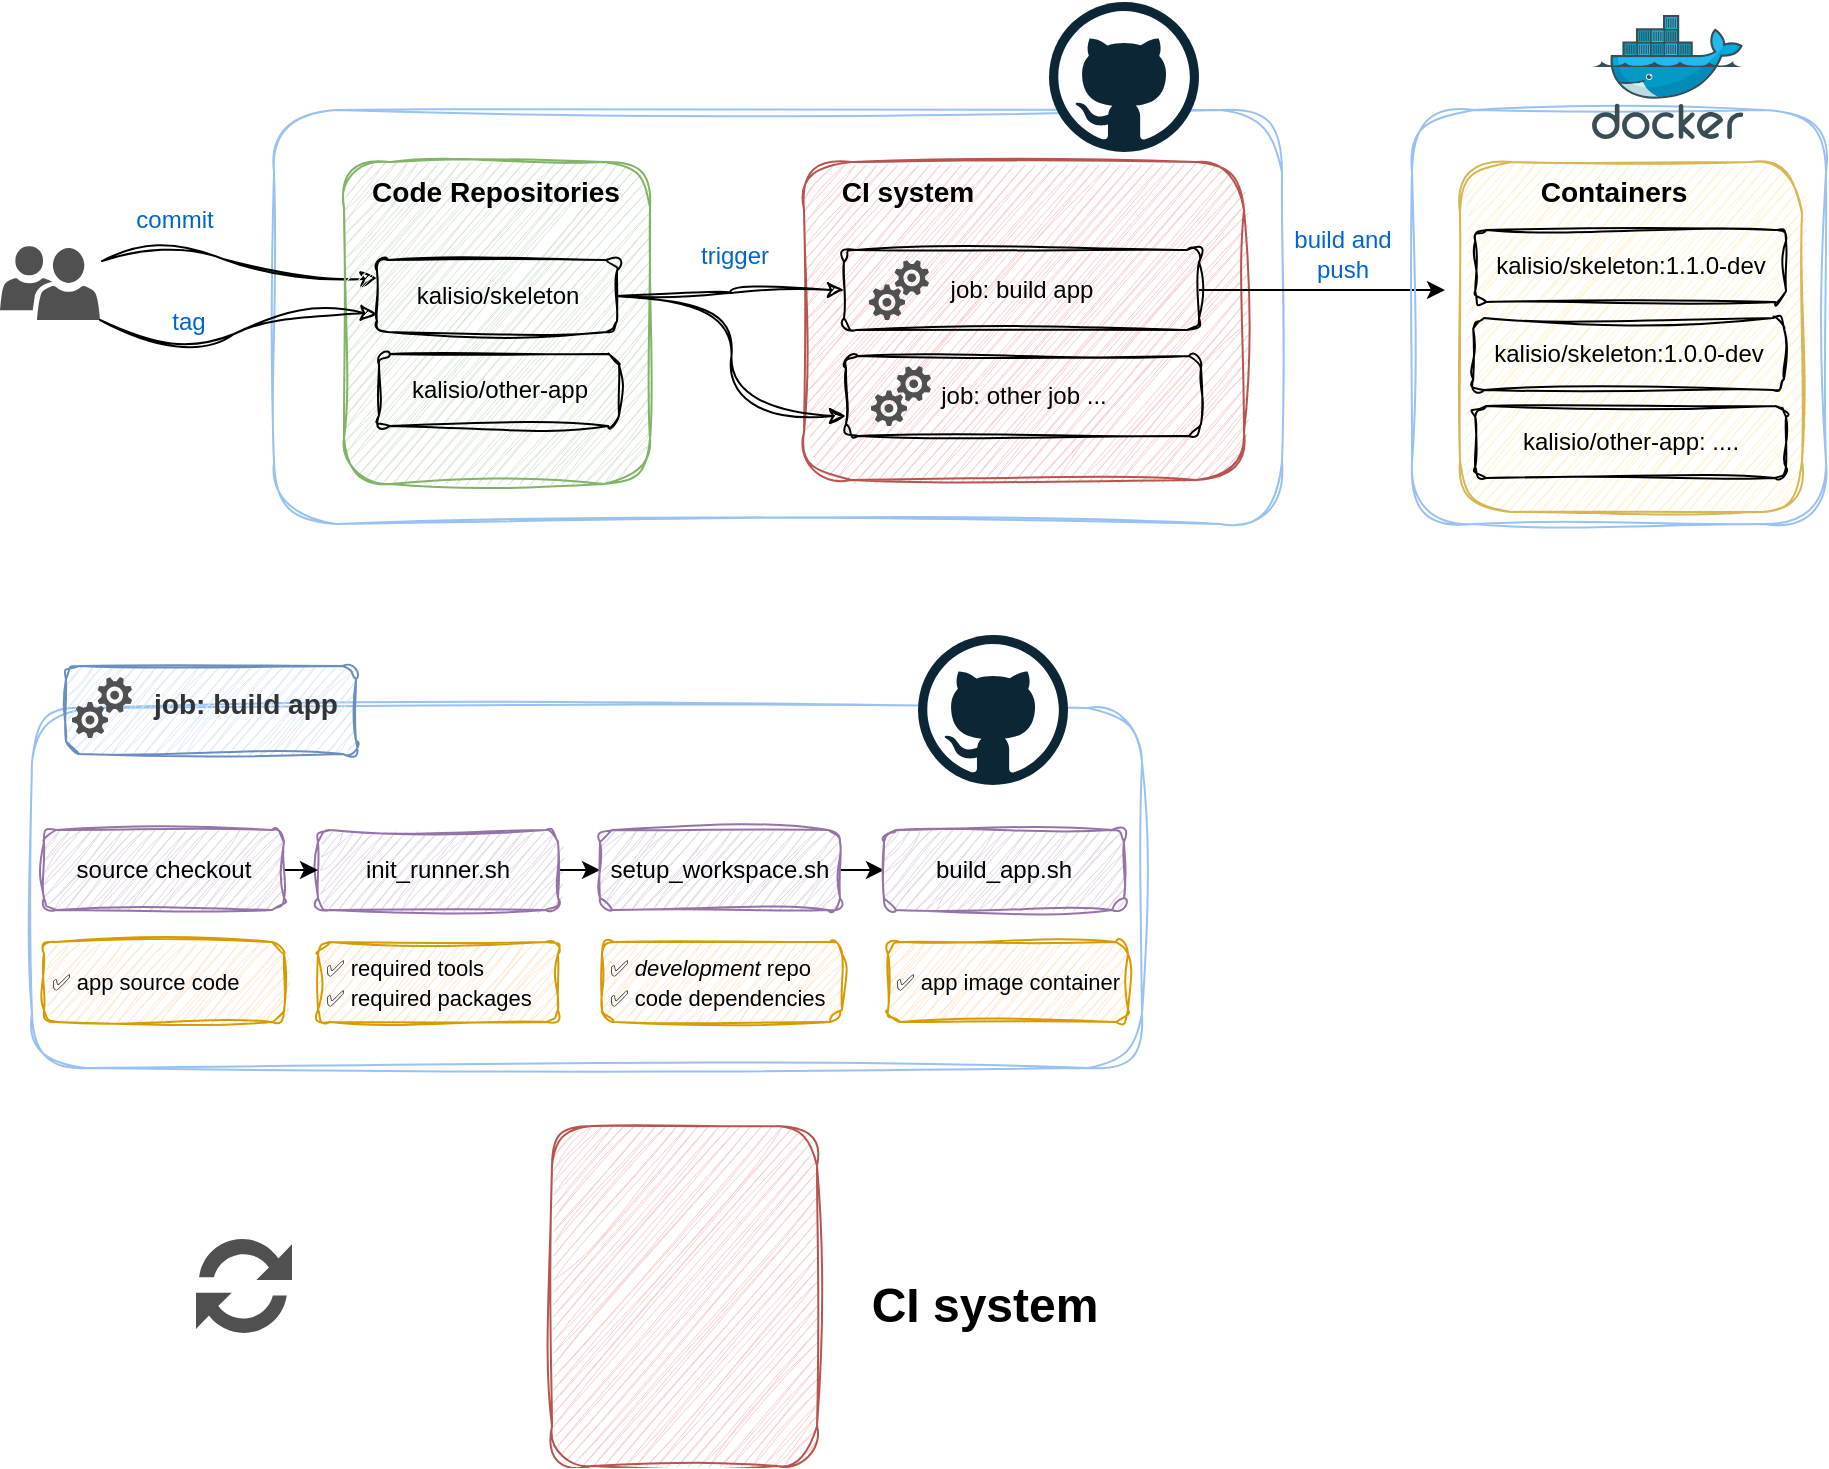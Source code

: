 <mxfile version="26.0.7">
  <diagram name="Page-1" id="pev5Oz-PPa5JXe0K3sz2">
    <mxGraphModel dx="1135" dy="694" grid="0" gridSize="10" guides="1" tooltips="1" connect="1" arrows="1" fold="1" page="1" pageScale="1" pageWidth="827" pageHeight="1169" math="0" shadow="0">
      <root>
        <mxCell id="0" />
        <mxCell id="1" parent="0" />
        <mxCell id="-35BRgZi3YAYR7ZQxQDb-49" value="" style="rounded=1;whiteSpace=wrap;html=1;sketch=1;curveFitting=1;jiggle=2;fillStyle=hachure;fillColor=none;strokeColor=light-dark(#99c1f1, #5c79a3);" vertex="1" parent="1">
          <mxGeometry x="25" y="433" width="555" height="180" as="geometry" />
        </mxCell>
        <mxCell id="-35BRgZi3YAYR7ZQxQDb-6" value="" style="rounded=1;whiteSpace=wrap;html=1;sketch=1;curveFitting=1;jiggle=2;fillStyle=hachure;fillColor=none;strokeColor=light-dark(#99c1f1, #5c79a3);" vertex="1" parent="1">
          <mxGeometry x="146" y="134" width="504" height="207" as="geometry" />
        </mxCell>
        <mxCell id="-35BRgZi3YAYR7ZQxQDb-5" value="" style="dashed=0;outlineConnect=0;html=1;align=center;labelPosition=center;verticalLabelPosition=bottom;verticalAlign=top;shape=mxgraph.weblogos.github" vertex="1" parent="1">
          <mxGeometry x="533.5" y="80" width="75" height="75" as="geometry" />
        </mxCell>
        <mxCell id="-35BRgZi3YAYR7ZQxQDb-10" value="" style="rounded=1;whiteSpace=wrap;html=1;sketch=1;curveFitting=1;jiggle=2;fillStyle=hachure;fillColor=#f8cecc;strokeColor=#b85450;" vertex="1" parent="1">
          <mxGeometry x="285" y="642" width="132.5" height="170" as="geometry" />
        </mxCell>
        <mxCell id="-35BRgZi3YAYR7ZQxQDb-12" value="&lt;h1&gt;CI system&lt;/h1&gt;" style="text;html=1;align=center;verticalAlign=middle;resizable=0;points=[];autosize=1;strokeColor=none;fillColor=none;" vertex="1" parent="1">
          <mxGeometry x="431" y="697" width="140" height="70" as="geometry" />
        </mxCell>
        <mxCell id="-35BRgZi3YAYR7ZQxQDb-13" value="" style="curved=1;endArrow=classic;html=1;rounded=0;entryX=0;entryY=0.25;entryDx=0;entryDy=0;exitX=1.02;exitY=0.203;exitDx=0;exitDy=0;exitPerimeter=0;sketch=1;curveFitting=1;jiggle=2;" edge="1" parent="1" source="-35BRgZi3YAYR7ZQxQDb-18" target="-35BRgZi3YAYR7ZQxQDb-30">
          <mxGeometry width="50" height="50" relative="1" as="geometry">
            <mxPoint x="64" y="113" as="sourcePoint" />
            <mxPoint x="120" y="155" as="targetPoint" />
            <Array as="points">
              <mxPoint x="86" y="196" />
              <mxPoint x="155" y="221" />
            </Array>
          </mxGeometry>
        </mxCell>
        <mxCell id="-35BRgZi3YAYR7ZQxQDb-55" style="edgeStyle=orthogonalEdgeStyle;rounded=0;orthogonalLoop=1;jettySize=auto;html=1;exitX=1;exitY=0.5;exitDx=0;exitDy=0;" edge="1" parent="1" source="-35BRgZi3YAYR7ZQxQDb-16" target="-35BRgZi3YAYR7ZQxQDb-53">
          <mxGeometry relative="1" as="geometry" />
        </mxCell>
        <mxCell id="-35BRgZi3YAYR7ZQxQDb-16" value="init_runner.sh" style="rounded=1;whiteSpace=wrap;html=1;fillColor=#e1d5e7;strokeColor=#9673a6;fillStyle=hatch;sketch=1;curveFitting=1;jiggle=2;" vertex="1" parent="1">
          <mxGeometry x="168" y="494" width="120" height="40" as="geometry" />
        </mxCell>
        <mxCell id="-35BRgZi3YAYR7ZQxQDb-18" value="" style="pointerEvents=1;shadow=0;dashed=0;html=1;strokeColor=none;labelPosition=center;verticalLabelPosition=bottom;verticalAlign=top;align=center;fillColor=#505050;shape=mxgraph.mscae.intune.user_group;" vertex="1" parent="1">
          <mxGeometry x="9" y="202" width="50" height="37" as="geometry" />
        </mxCell>
        <mxCell id="-35BRgZi3YAYR7ZQxQDb-19" value="" style="sketch=0;pointerEvents=1;shadow=0;dashed=0;html=1;strokeColor=none;labelPosition=center;verticalLabelPosition=bottom;verticalAlign=top;align=center;fillColor=#505050;shape=mxgraph.mscae.intune.update" vertex="1" parent="1">
          <mxGeometry x="107" y="697" width="48" height="50" as="geometry" />
        </mxCell>
        <mxCell id="-35BRgZi3YAYR7ZQxQDb-21" value="" style="rounded=1;whiteSpace=wrap;html=1;fillColor=#d5e8d4;strokeColor=#82b366;fillStyle=hatch;sketch=1;curveFitting=1;jiggle=2;" vertex="1" parent="1">
          <mxGeometry x="181" y="160" width="153" height="161" as="geometry" />
        </mxCell>
        <mxCell id="-35BRgZi3YAYR7ZQxQDb-23" value="&lt;h3&gt;Code Repositories&lt;/h3&gt;" style="text;html=1;align=center;verticalAlign=middle;whiteSpace=wrap;rounded=0;" vertex="1" parent="1">
          <mxGeometry x="190" y="160" width="134" height="30" as="geometry" />
        </mxCell>
        <mxCell id="-35BRgZi3YAYR7ZQxQDb-24" value="" style="rounded=1;whiteSpace=wrap;html=1;fillColor=#f8cecc;strokeColor=#b85450;sketch=1;curveFitting=1;jiggle=2;" vertex="1" parent="1">
          <mxGeometry x="411" y="160" width="220" height="159" as="geometry" />
        </mxCell>
        <mxCell id="-35BRgZi3YAYR7ZQxQDb-25" value="&lt;h3&gt;CI system&lt;/h3&gt;" style="text;html=1;align=center;verticalAlign=middle;whiteSpace=wrap;rounded=0;" vertex="1" parent="1">
          <mxGeometry x="423" y="160" width="80" height="30" as="geometry" />
        </mxCell>
        <mxCell id="-35BRgZi3YAYR7ZQxQDb-40" style="edgeStyle=orthogonalEdgeStyle;rounded=0;orthogonalLoop=1;jettySize=auto;html=1;exitX=1;exitY=0.5;exitDx=0;exitDy=0;" edge="1" parent="1" source="-35BRgZi3YAYR7ZQxQDb-14">
          <mxGeometry relative="1" as="geometry">
            <mxPoint x="731.5" y="224" as="targetPoint" />
          </mxGeometry>
        </mxCell>
        <mxCell id="-35BRgZi3YAYR7ZQxQDb-14" value="job: build app" style="rounded=1;whiteSpace=wrap;html=1;fillColor=none;strokeColor=#000000;fillStyle=hatch;sketch=1;curveFitting=1;jiggle=2;" vertex="1" parent="1">
          <mxGeometry x="431" y="204" width="177.5" height="40" as="geometry" />
        </mxCell>
        <mxCell id="-35BRgZi3YAYR7ZQxQDb-26" value="" style="sketch=0;pointerEvents=1;shadow=0;dashed=0;html=1;strokeColor=none;labelPosition=center;verticalLabelPosition=bottom;verticalAlign=top;align=center;fillColor=#505050;shape=mxgraph.mscae.oms.services" vertex="1" parent="1">
          <mxGeometry x="443.5" y="209" width="30" height="30" as="geometry" />
        </mxCell>
        <mxCell id="-35BRgZi3YAYR7ZQxQDb-34" style="edgeStyle=orthogonalEdgeStyle;rounded=0;orthogonalLoop=1;jettySize=auto;html=1;exitX=1;exitY=0.5;exitDx=0;exitDy=0;entryX=0;entryY=0.5;entryDx=0;entryDy=0;curved=1;sketch=1;curveFitting=1;jiggle=2;" edge="1" parent="1" source="-35BRgZi3YAYR7ZQxQDb-30" target="-35BRgZi3YAYR7ZQxQDb-14">
          <mxGeometry relative="1" as="geometry" />
        </mxCell>
        <mxCell id="-35BRgZi3YAYR7ZQxQDb-35" style="edgeStyle=orthogonalEdgeStyle;rounded=0;orthogonalLoop=1;jettySize=auto;html=1;exitX=1;exitY=0.5;exitDx=0;exitDy=0;entryX=0;entryY=0.75;entryDx=0;entryDy=0;curved=1;sketch=1;curveFitting=1;jiggle=2;" edge="1" parent="1" source="-35BRgZi3YAYR7ZQxQDb-30" target="-35BRgZi3YAYR7ZQxQDb-38">
          <mxGeometry relative="1" as="geometry">
            <mxPoint x="431" y="275" as="targetPoint" />
          </mxGeometry>
        </mxCell>
        <mxCell id="-35BRgZi3YAYR7ZQxQDb-30" value="kalisio/skeleton" style="rounded=1;whiteSpace=wrap;html=1;fillColor=none;sketch=1;curveFitting=1;jiggle=2;" vertex="1" parent="1">
          <mxGeometry x="197.5" y="209" width="120" height="36" as="geometry" />
        </mxCell>
        <mxCell id="-35BRgZi3YAYR7ZQxQDb-31" value="commit" style="text;html=1;align=center;verticalAlign=middle;resizable=0;points=[];autosize=1;strokeColor=none;fillColor=none;fontColor=#0066CC;" vertex="1" parent="1">
          <mxGeometry x="67" y="176" width="57" height="26" as="geometry" />
        </mxCell>
        <mxCell id="-35BRgZi3YAYR7ZQxQDb-32" value="" style="curved=1;endArrow=classic;html=1;rounded=0;exitX=1;exitY=1;exitDx=0;exitDy=0;exitPerimeter=0;entryX=0;entryY=0.75;entryDx=0;entryDy=0;sketch=1;curveFitting=1;jiggle=2;" edge="1" parent="1" source="-35BRgZi3YAYR7ZQxQDb-18" target="-35BRgZi3YAYR7ZQxQDb-30">
          <mxGeometry width="50" height="50" relative="1" as="geometry">
            <mxPoint x="86" y="243" as="sourcePoint" />
            <mxPoint x="194" y="233" as="targetPoint" />
            <Array as="points">
              <mxPoint x="97" y="259" />
              <mxPoint x="155" y="233" />
            </Array>
          </mxGeometry>
        </mxCell>
        <mxCell id="-35BRgZi3YAYR7ZQxQDb-33" value="tag" style="text;html=1;align=center;verticalAlign=middle;resizable=0;points=[];autosize=1;strokeColor=none;fillColor=none;fontColor=#0066CC;" vertex="1" parent="1">
          <mxGeometry x="85" y="227" width="35" height="26" as="geometry" />
        </mxCell>
        <mxCell id="-35BRgZi3YAYR7ZQxQDb-36" value="trigger" style="text;html=1;align=center;verticalAlign=middle;resizable=0;points=[];autosize=1;strokeColor=none;fillColor=none;fontColor=#0066CC;" vertex="1" parent="1">
          <mxGeometry x="350" y="194" width="52" height="26" as="geometry" />
        </mxCell>
        <mxCell id="-35BRgZi3YAYR7ZQxQDb-38" value="job: other job ..." style="rounded=1;whiteSpace=wrap;html=1;fillColor=none;strokeColor=#000000;fillStyle=hatch;sketch=1;curveFitting=1;jiggle=2;" vertex="1" parent="1">
          <mxGeometry x="432" y="257" width="177.5" height="40" as="geometry" />
        </mxCell>
        <mxCell id="-35BRgZi3YAYR7ZQxQDb-39" value="" style="sketch=0;pointerEvents=1;shadow=0;dashed=0;html=1;strokeColor=none;labelPosition=center;verticalLabelPosition=bottom;verticalAlign=top;align=center;fillColor=#505050;shape=mxgraph.mscae.oms.services" vertex="1" parent="1">
          <mxGeometry x="444.5" y="262" width="30" height="30" as="geometry" />
        </mxCell>
        <mxCell id="-35BRgZi3YAYR7ZQxQDb-41" value="&lt;div&gt;build and&lt;/div&gt;&lt;div&gt;push&lt;/div&gt;" style="text;html=1;align=center;verticalAlign=middle;resizable=0;points=[];autosize=1;strokeColor=none;fillColor=none;fontColor=#0066CC;" vertex="1" parent="1">
          <mxGeometry x="646" y="185" width="67" height="41" as="geometry" />
        </mxCell>
        <mxCell id="-35BRgZi3YAYR7ZQxQDb-42" value="" style="rounded=1;whiteSpace=wrap;html=1;sketch=1;curveFitting=1;jiggle=2;fillStyle=hachure;fillColor=none;strokeColor=light-dark(#99c1f1, #5c79a3);" vertex="1" parent="1">
          <mxGeometry x="715" y="134" width="207" height="207" as="geometry" />
        </mxCell>
        <mxCell id="-35BRgZi3YAYR7ZQxQDb-17" value="" style="image;sketch=0;aspect=fixed;html=1;points=[];align=center;fontSize=12;image=img/lib/mscae/Docker.svg;" vertex="1" parent="1">
          <mxGeometry x="805" y="86.5" width="75.61" height="62" as="geometry" />
        </mxCell>
        <mxCell id="-35BRgZi3YAYR7ZQxQDb-43" value="" style="rounded=1;whiteSpace=wrap;html=1;fillColor=#fff2cc;strokeColor=#d6b656;fillStyle=hatch;sketch=1;curveFitting=1;jiggle=2;" vertex="1" parent="1">
          <mxGeometry x="739" y="160" width="171" height="175" as="geometry" />
        </mxCell>
        <mxCell id="-35BRgZi3YAYR7ZQxQDb-44" value="&lt;h3&gt;Containers&lt;/h3&gt;" style="text;html=1;align=center;verticalAlign=middle;whiteSpace=wrap;rounded=0;" vertex="1" parent="1">
          <mxGeometry x="776" y="160" width="80" height="30" as="geometry" />
        </mxCell>
        <mxCell id="-35BRgZi3YAYR7ZQxQDb-45" value="kalisio/skeleton:1.1.0-dev" style="rounded=1;whiteSpace=wrap;html=1;fillColor=none;sketch=1;curveFitting=1;jiggle=2;" vertex="1" parent="1">
          <mxGeometry x="746.61" y="194" width="155.39" height="36" as="geometry" />
        </mxCell>
        <mxCell id="-35BRgZi3YAYR7ZQxQDb-46" value="kalisio/skeleton:1.0.0-dev" style="rounded=1;whiteSpace=wrap;html=1;fillColor=none;sketch=1;curveFitting=1;jiggle=2;" vertex="1" parent="1">
          <mxGeometry x="745.61" y="238" width="155.39" height="36" as="geometry" />
        </mxCell>
        <mxCell id="-35BRgZi3YAYR7ZQxQDb-47" value="kalisio/other-app: ...." style="rounded=1;whiteSpace=wrap;html=1;fillColor=none;sketch=1;curveFitting=1;jiggle=2;" vertex="1" parent="1">
          <mxGeometry x="746.61" y="282" width="155.39" height="36" as="geometry" />
        </mxCell>
        <mxCell id="-35BRgZi3YAYR7ZQxQDb-48" value="kalisio/other-app" style="rounded=1;whiteSpace=wrap;html=1;fillColor=none;sketch=1;curveFitting=1;jiggle=2;" vertex="1" parent="1">
          <mxGeometry x="198.5" y="256" width="120" height="36" as="geometry" />
        </mxCell>
        <mxCell id="-35BRgZi3YAYR7ZQxQDb-11" value="" style="dashed=0;outlineConnect=0;html=1;align=center;labelPosition=center;verticalLabelPosition=bottom;verticalAlign=top;shape=mxgraph.weblogos.github" vertex="1" parent="1">
          <mxGeometry x="468" y="396.5" width="75" height="75" as="geometry" />
        </mxCell>
        <mxCell id="-35BRgZi3YAYR7ZQxQDb-56" style="edgeStyle=orthogonalEdgeStyle;rounded=0;orthogonalLoop=1;jettySize=auto;html=1;exitX=1;exitY=0.5;exitDx=0;exitDy=0;entryX=0;entryY=0.5;entryDx=0;entryDy=0;" edge="1" parent="1" source="-35BRgZi3YAYR7ZQxQDb-53" target="-35BRgZi3YAYR7ZQxQDb-54">
          <mxGeometry relative="1" as="geometry" />
        </mxCell>
        <mxCell id="-35BRgZi3YAYR7ZQxQDb-53" value="setup_workspace.sh" style="rounded=1;whiteSpace=wrap;html=1;fillColor=#e1d5e7;strokeColor=#9673a6;fillStyle=hatch;sketch=1;curveFitting=1;jiggle=2;" vertex="1" parent="1">
          <mxGeometry x="309" y="494" width="120" height="40" as="geometry" />
        </mxCell>
        <mxCell id="-35BRgZi3YAYR7ZQxQDb-54" value="build_app.sh" style="rounded=1;whiteSpace=wrap;html=1;fillColor=#e1d5e7;strokeColor=#9673a6;fillStyle=hatch;sketch=1;curveFitting=1;jiggle=2;" vertex="1" parent="1">
          <mxGeometry x="451" y="494" width="120" height="40" as="geometry" />
        </mxCell>
        <mxCell id="-35BRgZi3YAYR7ZQxQDb-58" style="edgeStyle=orthogonalEdgeStyle;rounded=0;orthogonalLoop=1;jettySize=auto;html=1;exitX=1;exitY=0.5;exitDx=0;exitDy=0;entryX=0;entryY=0.5;entryDx=0;entryDy=0;" edge="1" parent="1" source="-35BRgZi3YAYR7ZQxQDb-57" target="-35BRgZi3YAYR7ZQxQDb-16">
          <mxGeometry relative="1" as="geometry" />
        </mxCell>
        <mxCell id="-35BRgZi3YAYR7ZQxQDb-57" value="source checkout" style="rounded=1;whiteSpace=wrap;html=1;fillColor=#e1d5e7;strokeColor=#9673a6;fillStyle=hatch;sketch=1;curveFitting=1;jiggle=2;" vertex="1" parent="1">
          <mxGeometry x="31" y="494" width="120" height="40" as="geometry" />
        </mxCell>
        <mxCell id="-35BRgZi3YAYR7ZQxQDb-59" value="&lt;div align=&quot;left&quot;&gt;&lt;font style=&quot;font-size: 11px;&quot;&gt;&lt;span id=&quot;copy-emoji&quot; class=&quot;efont&quot;&gt;✅ r&lt;/span&gt;equired tools&lt;/font&gt;&lt;/div&gt;&lt;div align=&quot;left&quot;&gt;&lt;font style=&quot;font-size: 11px;&quot;&gt;&lt;span id=&quot;copy-emoji&quot; class=&quot;efont&quot;&gt;✅ required &lt;/span&gt;packages&lt;/font&gt;&lt;/div&gt;" style="rounded=1;whiteSpace=wrap;html=1;fillColor=#ffe6cc;strokeColor=#d79b00;fillStyle=hatch;sketch=1;curveFitting=1;jiggle=2;rotation=0;align=left;spacingLeft=2;" vertex="1" parent="1">
          <mxGeometry x="168" y="550" width="120" height="40" as="geometry" />
        </mxCell>
        <mxCell id="-35BRgZi3YAYR7ZQxQDb-60" value="&lt;div align=&quot;left&quot;&gt;&lt;font style=&quot;font-size: 11px;&quot;&gt;&lt;span id=&quot;copy-emoji&quot; class=&quot;efont&quot;&gt;✅ app source code&lt;/span&gt;&lt;/font&gt;&lt;/div&gt;" style="rounded=1;whiteSpace=wrap;html=1;fillColor=#ffe6cc;strokeColor=#d79b00;fillStyle=hatch;sketch=1;curveFitting=1;jiggle=2;rotation=0;align=left;spacingLeft=2;" vertex="1" parent="1">
          <mxGeometry x="31" y="550" width="120" height="40" as="geometry" />
        </mxCell>
        <mxCell id="-35BRgZi3YAYR7ZQxQDb-63" value="" style="group" vertex="1" connectable="0" parent="1">
          <mxGeometry x="42" y="412" width="145" height="44" as="geometry" />
        </mxCell>
        <mxCell id="-35BRgZi3YAYR7ZQxQDb-62" value="" style="rounded=1;whiteSpace=wrap;html=1;sketch=1;curveFitting=1;jiggle=2;fillStyle=hachure;fillColor=#dae8fc;strokeColor=#6c8ebf;" vertex="1" parent="-35BRgZi3YAYR7ZQxQDb-63">
          <mxGeometry width="145" height="44" as="geometry" />
        </mxCell>
        <mxCell id="-35BRgZi3YAYR7ZQxQDb-20" value="" style="sketch=0;pointerEvents=1;shadow=0;dashed=0;html=1;strokeColor=none;labelPosition=center;verticalLabelPosition=bottom;verticalAlign=top;align=center;fillColor=#505050;shape=mxgraph.mscae.oms.services" vertex="1" parent="-35BRgZi3YAYR7ZQxQDb-63">
          <mxGeometry x="3" y="5.5" width="30" height="30.5" as="geometry" />
        </mxCell>
        <mxCell id="-35BRgZi3YAYR7ZQxQDb-61" value="&lt;h3&gt;job: build app&lt;/h3&gt;" style="text;html=1;align=center;verticalAlign=middle;whiteSpace=wrap;rounded=0;fontColor=#333333;" vertex="1" parent="-35BRgZi3YAYR7ZQxQDb-63">
          <mxGeometry x="40" y="4" width="100" height="30" as="geometry" />
        </mxCell>
        <mxCell id="-35BRgZi3YAYR7ZQxQDb-64" value="&lt;div align=&quot;left&quot;&gt;&lt;font style=&quot;font-size: 11px;&quot;&gt;&lt;span id=&quot;copy-emoji&quot; class=&quot;efont&quot;&gt;✅ &lt;i&gt;development&lt;/i&gt; repo&lt;/span&gt;&lt;/font&gt;&lt;/div&gt;&lt;div align=&quot;left&quot;&gt;&lt;font style=&quot;font-size: 11px;&quot;&gt;&lt;span id=&quot;copy-emoji&quot; class=&quot;efont&quot;&gt;✅ code dependencies&lt;/span&gt;&lt;/font&gt;&lt;/div&gt;" style="rounded=1;whiteSpace=wrap;html=1;fillColor=#ffe6cc;strokeColor=#d79b00;fillStyle=hatch;sketch=1;curveFitting=1;jiggle=2;rotation=0;align=left;spacingLeft=2;" vertex="1" parent="1">
          <mxGeometry x="310" y="550" width="120" height="40" as="geometry" />
        </mxCell>
        <mxCell id="-35BRgZi3YAYR7ZQxQDb-65" value="&lt;div align=&quot;left&quot;&gt;&lt;font style=&quot;font-size: 11px;&quot;&gt;&lt;span id=&quot;copy-emoji&quot; class=&quot;efont&quot;&gt;✅ app image container&lt;/span&gt;&lt;/font&gt;&lt;/div&gt;" style="rounded=1;whiteSpace=wrap;html=1;fillColor=#ffe6cc;strokeColor=#d79b00;fillStyle=hatch;sketch=1;curveFitting=1;jiggle=2;rotation=0;align=left;spacingLeft=2;" vertex="1" parent="1">
          <mxGeometry x="453" y="550" width="120" height="40" as="geometry" />
        </mxCell>
      </root>
    </mxGraphModel>
  </diagram>
</mxfile>

